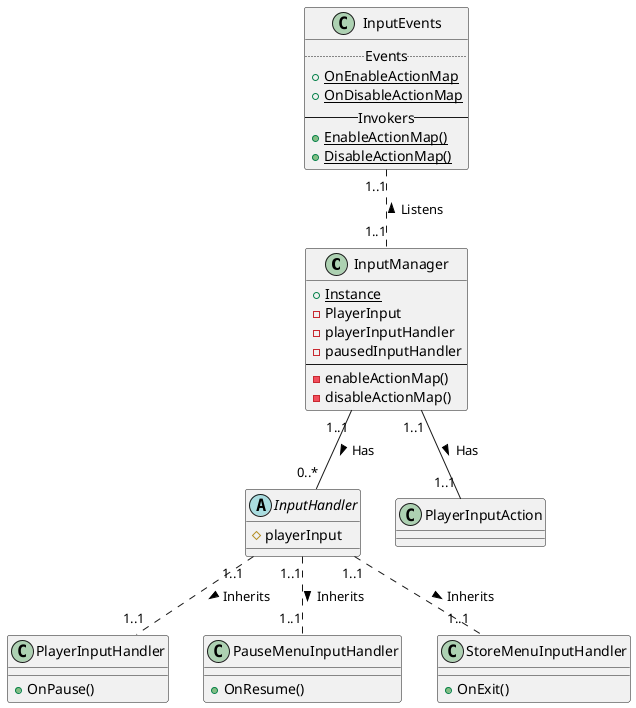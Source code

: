 @startuml inputsystem

class InputManager {
    {static} +Instance
    -PlayerInput
    -playerInputHandler
    -pausedInputHandler
    --
    -enableActionMap()
    -disableActionMap()
}

class InputEvents {
    ..Events..
    {static} +OnEnableActionMap
    {static} +OnDisableActionMap
    --Invokers--
    {static} +EnableActionMap()
    {static} +DisableActionMap()
}

abstract InputHandler {
    #playerInput
}

class PlayerInputHandler {
    +OnPause()
}

class PauseMenuInputHandler {
    +OnResume()
}

class StoreMenuInputHandler {
    +OnExit()
}

class PlayerInputAction

InputManager        "1..1"    .up.     "1..1"    InputEvents         : "Listens >"
InputManager        "1..1"    -down-   "0..*"    InputHandler        : "Has >"
InputManager        "1..1"    -down-   "1..1"    PlayerInputAction   : "Has >"

InputHandler        "1..1"    .down.   "1..1"    PlayerInputHandler  : "Inherits >"
InputHandler        "1..1"    .down.   "1..1"    PauseMenuInputHandler  : "Inherits >"
InputHandler        "1..1"    .down.   "1..1"    StoreMenuInputHandler  : "Inherits >"

@enduml
